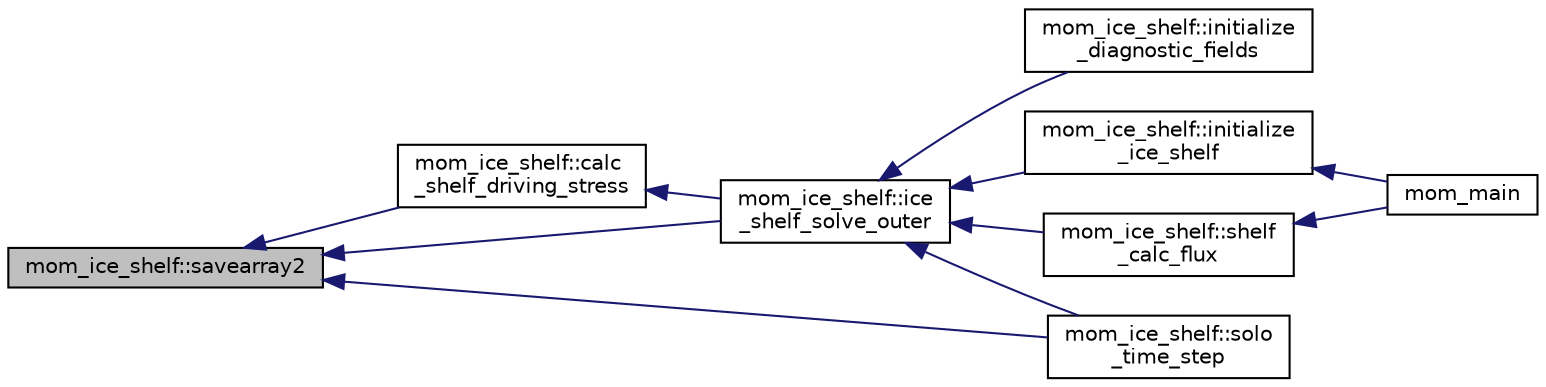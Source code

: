 digraph "mom_ice_shelf::savearray2"
{
 // INTERACTIVE_SVG=YES
  edge [fontname="Helvetica",fontsize="10",labelfontname="Helvetica",labelfontsize="10"];
  node [fontname="Helvetica",fontsize="10",shape=record];
  rankdir="LR";
  Node317 [label="mom_ice_shelf::savearray2",height=0.2,width=0.4,color="black", fillcolor="grey75", style="filled", fontcolor="black"];
  Node317 -> Node318 [dir="back",color="midnightblue",fontsize="10",style="solid",fontname="Helvetica"];
  Node318 [label="mom_ice_shelf::calc\l_shelf_driving_stress",height=0.2,width=0.4,color="black", fillcolor="white", style="filled",URL="$namespacemom__ice__shelf.html#a9ccd473e87beaec693c8d90e7d68ed8f"];
  Node318 -> Node319 [dir="back",color="midnightblue",fontsize="10",style="solid",fontname="Helvetica"];
  Node319 [label="mom_ice_shelf::ice\l_shelf_solve_outer",height=0.2,width=0.4,color="black", fillcolor="white", style="filled",URL="$namespacemom__ice__shelf.html#a5d64b696412c0bfd8ded2e2eacaa917c"];
  Node319 -> Node320 [dir="back",color="midnightblue",fontsize="10",style="solid",fontname="Helvetica"];
  Node320 [label="mom_ice_shelf::initialize\l_diagnostic_fields",height=0.2,width=0.4,color="black", fillcolor="white", style="filled",URL="$namespacemom__ice__shelf.html#ae7611e3515ecf0eae0c5d6d17330fd6f"];
  Node319 -> Node321 [dir="back",color="midnightblue",fontsize="10",style="solid",fontname="Helvetica"];
  Node321 [label="mom_ice_shelf::initialize\l_ice_shelf",height=0.2,width=0.4,color="black", fillcolor="white", style="filled",URL="$namespacemom__ice__shelf.html#ae315e8464ef8a20062e3bccb61886755",tooltip="Initializes shelf model data, parameters and diagnostics. "];
  Node321 -> Node322 [dir="back",color="midnightblue",fontsize="10",style="solid",fontname="Helvetica"];
  Node322 [label="mom_main",height=0.2,width=0.4,color="black", fillcolor="white", style="filled",URL="$MOM__driver_8F90.html#a08fffeb2d8e8acbf9ed4609be6d258c6"];
  Node319 -> Node323 [dir="back",color="midnightblue",fontsize="10",style="solid",fontname="Helvetica"];
  Node323 [label="mom_ice_shelf::shelf\l_calc_flux",height=0.2,width=0.4,color="black", fillcolor="white", style="filled",URL="$namespacemom__ice__shelf.html#a3b0e0cc9f36c5197236cc05867b780df",tooltip="Calculates fluxes between the ocean and ice-shelf using the three-equations formulation (optional to ..."];
  Node323 -> Node322 [dir="back",color="midnightblue",fontsize="10",style="solid",fontname="Helvetica"];
  Node319 -> Node324 [dir="back",color="midnightblue",fontsize="10",style="solid",fontname="Helvetica"];
  Node324 [label="mom_ice_shelf::solo\l_time_step",height=0.2,width=0.4,color="black", fillcolor="white", style="filled",URL="$namespacemom__ice__shelf.html#ac084bdc5be4e708e3263488e9574a3c9"];
  Node317 -> Node319 [dir="back",color="midnightblue",fontsize="10",style="solid",fontname="Helvetica"];
  Node317 -> Node324 [dir="back",color="midnightblue",fontsize="10",style="solid",fontname="Helvetica"];
}
